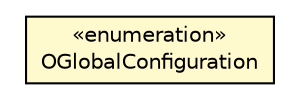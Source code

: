 #!/usr/local/bin/dot
#
# Class diagram 
# Generated by UMLGraph version R5_6-24-gf6e263 (http://www.umlgraph.org/)
#

digraph G {
	edge [fontname="Helvetica",fontsize=10,labelfontname="Helvetica",labelfontsize=10];
	node [fontname="Helvetica",fontsize=10,shape=plaintext];
	nodesep=0.25;
	ranksep=0.5;
	// com.orientechnologies.orient.core.config.OGlobalConfiguration
	c1826100 [label=<<table title="com.orientechnologies.orient.core.config.OGlobalConfiguration" border="0" cellborder="1" cellspacing="0" cellpadding="2" port="p" bgcolor="lemonChiffon" href="./OGlobalConfiguration.html">
		<tr><td><table border="0" cellspacing="0" cellpadding="1">
<tr><td align="center" balign="center"> &#171;enumeration&#187; </td></tr>
<tr><td align="center" balign="center"> OGlobalConfiguration </td></tr>
		</table></td></tr>
		</table>>, URL="./OGlobalConfiguration.html", fontname="Helvetica", fontcolor="black", fontsize=10.0];
}

